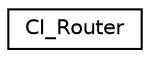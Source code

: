 digraph "Graphical Class Hierarchy"
{
  edge [fontname="Helvetica",fontsize="10",labelfontname="Helvetica",labelfontsize="10"];
  node [fontname="Helvetica",fontsize="10",shape=record];
  rankdir="LR";
  Node1 [label="CI_Router",height=0.2,width=0.4,color="black", fillcolor="white", style="filled",URL="$class_c_i___router.html"];
}
